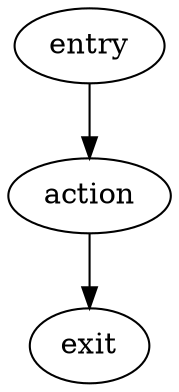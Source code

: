 digraph workflow {
    entry[
        se_type0 = OnDemandTrigger        
    ];

    action[
        se_type0 = Action
        se_action0 = "(ctx, logger) => {
            logger.LogInformation(\"Action executed\");
        }"
    ]

    exit[];
    entry->action->exit;
}